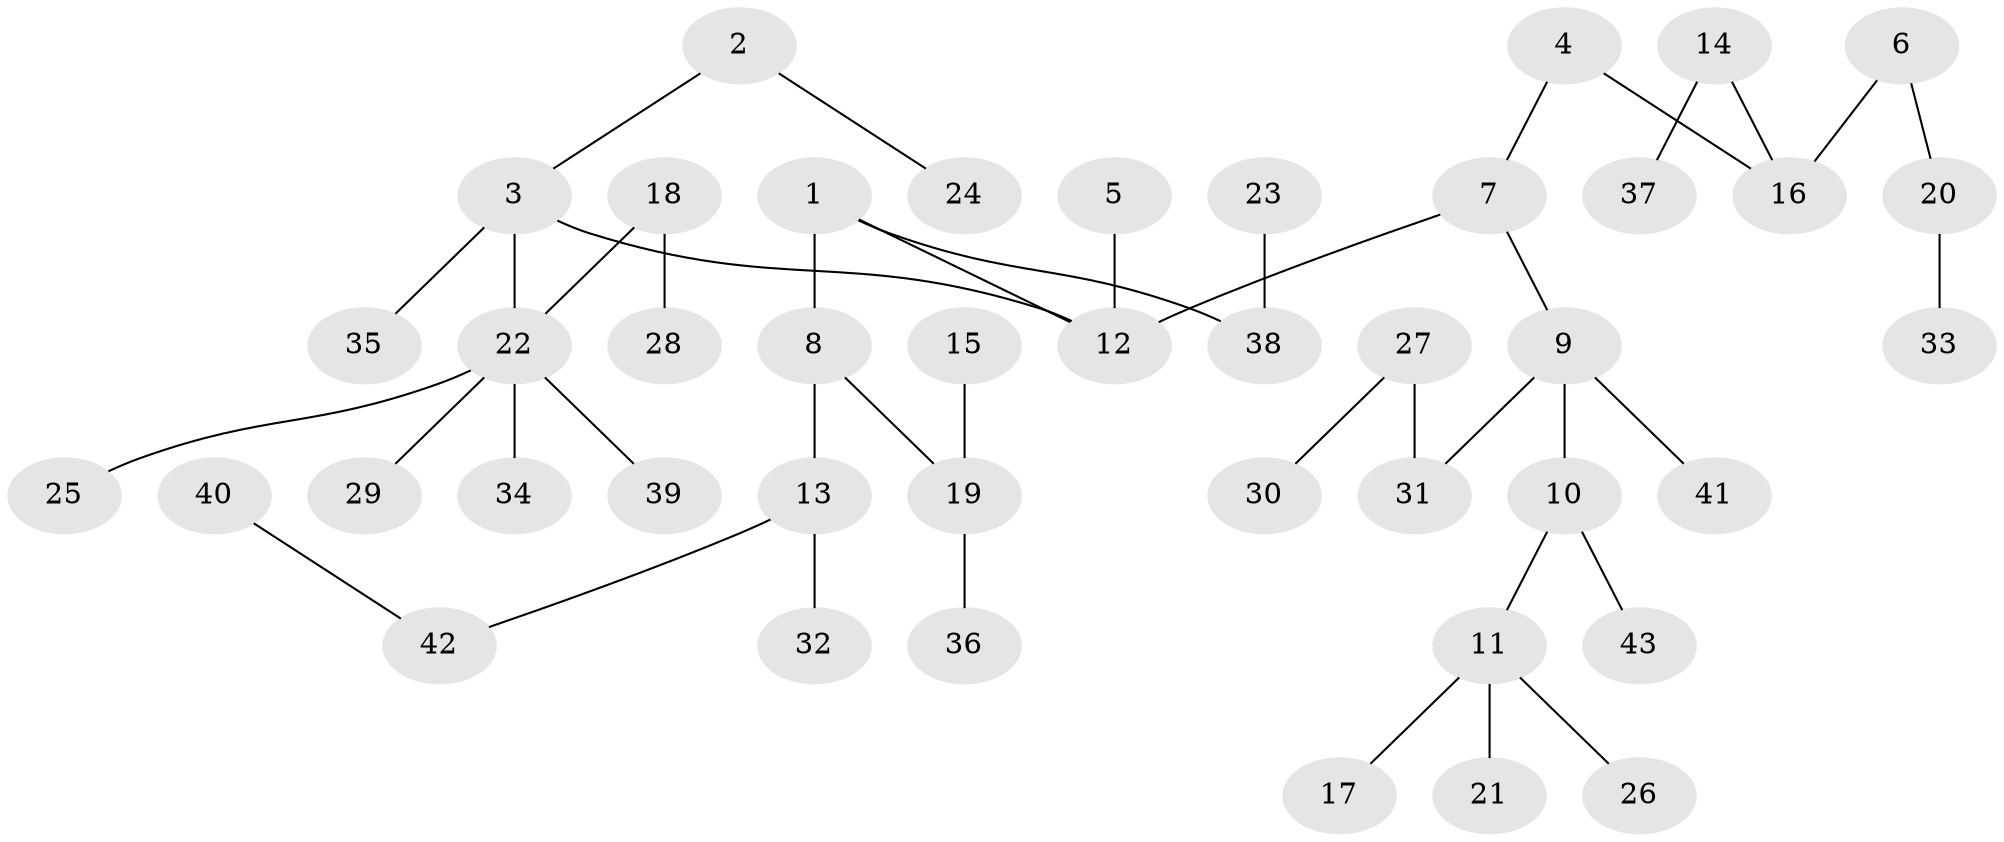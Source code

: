 // original degree distribution, {3: 0.12857142857142856, 5: 0.04285714285714286, 4: 0.07142857142857142, 2: 0.24285714285714285, 1: 0.5, 7: 0.014285714285714285}
// Generated by graph-tools (version 1.1) at 2025/37/03/04/25 23:37:23]
// undirected, 43 vertices, 42 edges
graph export_dot {
  node [color=gray90,style=filled];
  1;
  2;
  3;
  4;
  5;
  6;
  7;
  8;
  9;
  10;
  11;
  12;
  13;
  14;
  15;
  16;
  17;
  18;
  19;
  20;
  21;
  22;
  23;
  24;
  25;
  26;
  27;
  28;
  29;
  30;
  31;
  32;
  33;
  34;
  35;
  36;
  37;
  38;
  39;
  40;
  41;
  42;
  43;
  1 -- 8 [weight=1.0];
  1 -- 12 [weight=1.0];
  1 -- 38 [weight=1.0];
  2 -- 3 [weight=1.0];
  2 -- 24 [weight=1.0];
  3 -- 12 [weight=1.0];
  3 -- 22 [weight=1.0];
  3 -- 35 [weight=1.0];
  4 -- 7 [weight=1.0];
  4 -- 16 [weight=1.0];
  5 -- 12 [weight=1.0];
  6 -- 16 [weight=1.0];
  6 -- 20 [weight=1.0];
  7 -- 9 [weight=1.0];
  7 -- 12 [weight=1.0];
  8 -- 13 [weight=1.0];
  8 -- 19 [weight=1.0];
  9 -- 10 [weight=1.0];
  9 -- 31 [weight=1.0];
  9 -- 41 [weight=1.0];
  10 -- 11 [weight=1.0];
  10 -- 43 [weight=1.0];
  11 -- 17 [weight=1.0];
  11 -- 21 [weight=1.0];
  11 -- 26 [weight=1.0];
  13 -- 32 [weight=1.0];
  13 -- 42 [weight=1.0];
  14 -- 16 [weight=1.0];
  14 -- 37 [weight=1.0];
  15 -- 19 [weight=1.0];
  18 -- 22 [weight=1.0];
  18 -- 28 [weight=1.0];
  19 -- 36 [weight=1.0];
  20 -- 33 [weight=1.0];
  22 -- 25 [weight=1.0];
  22 -- 29 [weight=1.0];
  22 -- 34 [weight=1.0];
  22 -- 39 [weight=1.0];
  23 -- 38 [weight=1.0];
  27 -- 30 [weight=1.0];
  27 -- 31 [weight=1.0];
  40 -- 42 [weight=1.0];
}

